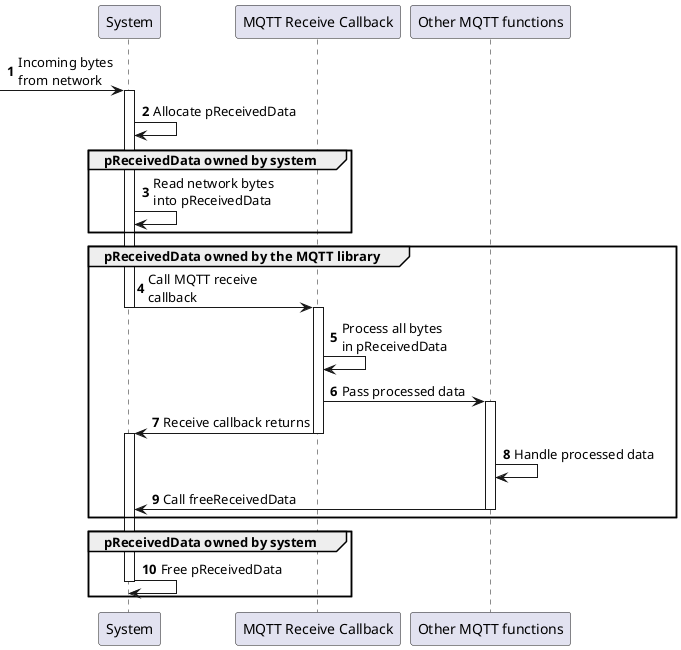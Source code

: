 @startuml
skinparam classFontSize 8
skinparam classFontName Helvetica
autonumber

participant "System" as system
participant "MQTT Receive Callback" as mqtt_receive
participant "Other MQTT functions" as mqtt_other

-> system: Incoming bytes\nfrom network
activate system
system -> system: Allocate pReceivedData
group pReceivedData owned by system
system -> system: Read network bytes\ninto pReceivedData
end

group pReceivedData owned by the MQTT library
system -> mqtt_receive: Call MQTT receive\ncallback
deactivate system

activate mqtt_receive
mqtt_receive -> mqtt_receive: Process all bytes\nin pReceivedData
mqtt_receive -> mqtt_other: Pass processed data
activate mqtt_other
mqtt_receive -> system: Receive callback returns
deactivate mqtt_receive
activate system

mqtt_other -> mqtt_other: Handle processed data
mqtt_other -> system: Call freeReceivedData
deactivate mqtt_other
end

group pReceivedData owned by system
system -> system: Free pReceivedData
deactivate system
end
@enduml
